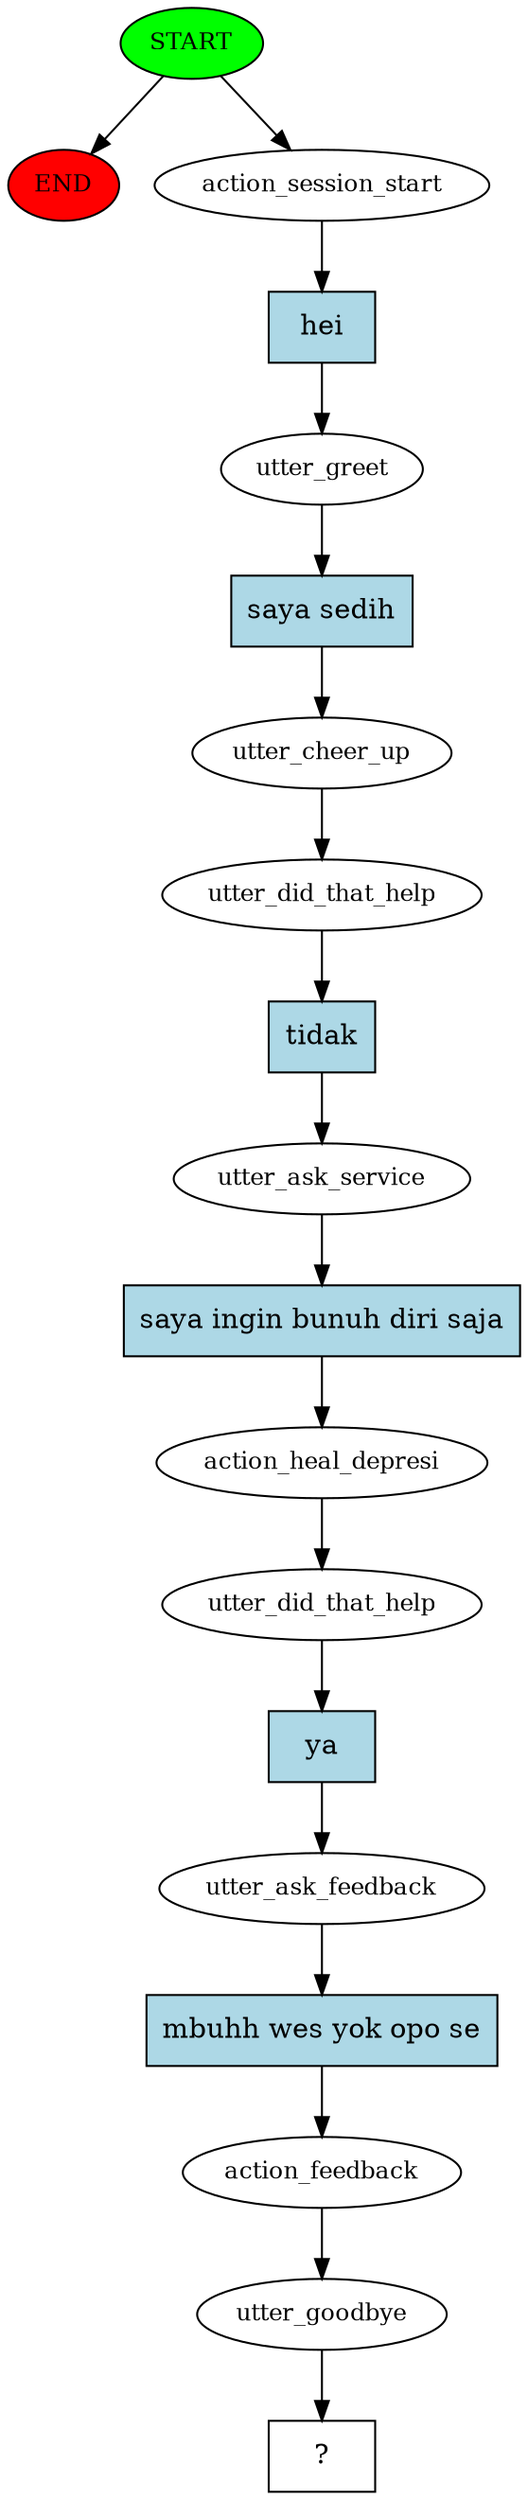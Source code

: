 digraph  {
0 [class="start active", fillcolor=green, fontsize=12, label=START, style=filled];
"-1" [class=end, fillcolor=red, fontsize=12, label=END, style=filled];
1 [class=active, fontsize=12, label=action_session_start];
2 [class=active, fontsize=12, label=utter_greet];
3 [class=active, fontsize=12, label=utter_cheer_up];
4 [class=active, fontsize=12, label=utter_did_that_help];
5 [class=active, fontsize=12, label=utter_ask_service];
6 [class=active, fontsize=12, label=action_heal_depresi];
7 [class=active, fontsize=12, label=utter_did_that_help];
8 [class=active, fontsize=12, label=utter_ask_feedback];
9 [class=active, fontsize=12, label=action_feedback];
10 [class=active, fontsize=12, label=utter_goodbye];
11 [class="intent dashed active", label="  ?  ", shape=rect];
12 [class="intent active", fillcolor=lightblue, label=hei, shape=rect, style=filled];
13 [class="intent active", fillcolor=lightblue, label="saya sedih", shape=rect, style=filled];
14 [class="intent active", fillcolor=lightblue, label=tidak, shape=rect, style=filled];
15 [class="intent active", fillcolor=lightblue, label="saya ingin bunuh diri saja", shape=rect, style=filled];
16 [class="intent active", fillcolor=lightblue, label=ya, shape=rect, style=filled];
17 [class="intent active", fillcolor=lightblue, label="mbuhh wes yok opo se", shape=rect, style=filled];
0 -> "-1"  [class="", key=NONE, label=""];
0 -> 1  [class=active, key=NONE, label=""];
1 -> 12  [class=active, key=0];
2 -> 13  [class=active, key=0];
3 -> 4  [class=active, key=NONE, label=""];
4 -> 14  [class=active, key=0];
5 -> 15  [class=active, key=0];
6 -> 7  [class=active, key=NONE, label=""];
7 -> 16  [class=active, key=0];
8 -> 17  [class=active, key=0];
9 -> 10  [class=active, key=NONE, label=""];
10 -> 11  [class=active, key=NONE, label=""];
12 -> 2  [class=active, key=0];
13 -> 3  [class=active, key=0];
14 -> 5  [class=active, key=0];
15 -> 6  [class=active, key=0];
16 -> 8  [class=active, key=0];
17 -> 9  [class=active, key=0];
}
